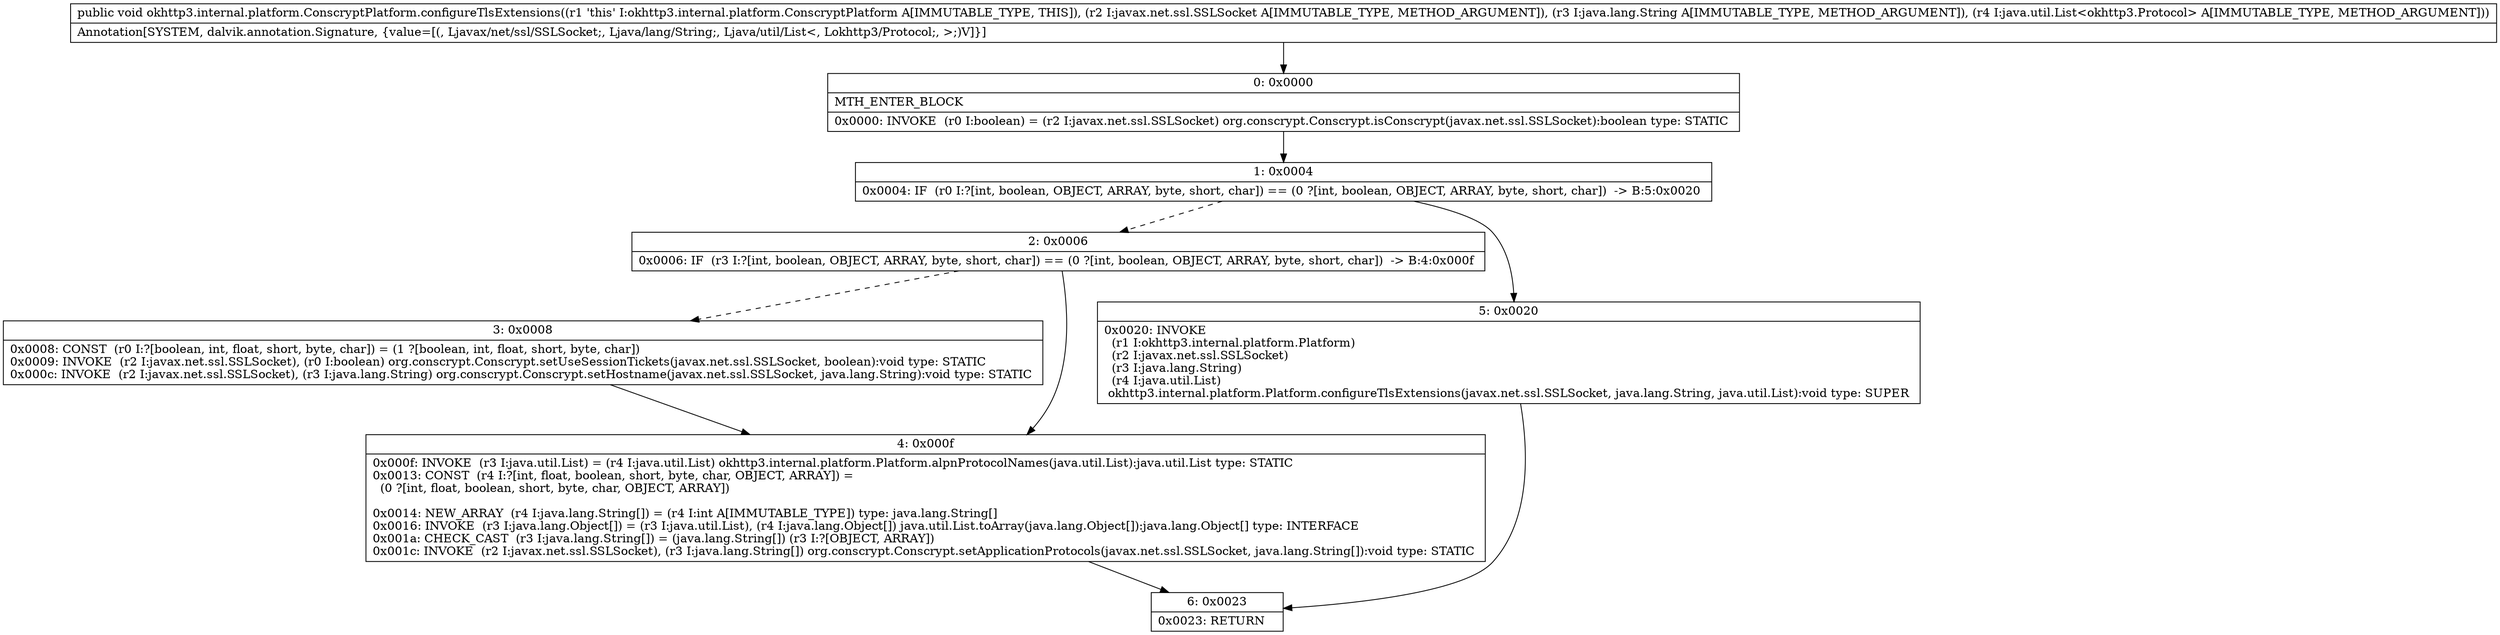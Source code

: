 digraph "CFG forokhttp3.internal.platform.ConscryptPlatform.configureTlsExtensions(Ljavax\/net\/ssl\/SSLSocket;Ljava\/lang\/String;Ljava\/util\/List;)V" {
Node_0 [shape=record,label="{0\:\ 0x0000|MTH_ENTER_BLOCK\l|0x0000: INVOKE  (r0 I:boolean) = (r2 I:javax.net.ssl.SSLSocket) org.conscrypt.Conscrypt.isConscrypt(javax.net.ssl.SSLSocket):boolean type: STATIC \l}"];
Node_1 [shape=record,label="{1\:\ 0x0004|0x0004: IF  (r0 I:?[int, boolean, OBJECT, ARRAY, byte, short, char]) == (0 ?[int, boolean, OBJECT, ARRAY, byte, short, char])  \-\> B:5:0x0020 \l}"];
Node_2 [shape=record,label="{2\:\ 0x0006|0x0006: IF  (r3 I:?[int, boolean, OBJECT, ARRAY, byte, short, char]) == (0 ?[int, boolean, OBJECT, ARRAY, byte, short, char])  \-\> B:4:0x000f \l}"];
Node_3 [shape=record,label="{3\:\ 0x0008|0x0008: CONST  (r0 I:?[boolean, int, float, short, byte, char]) = (1 ?[boolean, int, float, short, byte, char]) \l0x0009: INVOKE  (r2 I:javax.net.ssl.SSLSocket), (r0 I:boolean) org.conscrypt.Conscrypt.setUseSessionTickets(javax.net.ssl.SSLSocket, boolean):void type: STATIC \l0x000c: INVOKE  (r2 I:javax.net.ssl.SSLSocket), (r3 I:java.lang.String) org.conscrypt.Conscrypt.setHostname(javax.net.ssl.SSLSocket, java.lang.String):void type: STATIC \l}"];
Node_4 [shape=record,label="{4\:\ 0x000f|0x000f: INVOKE  (r3 I:java.util.List) = (r4 I:java.util.List) okhttp3.internal.platform.Platform.alpnProtocolNames(java.util.List):java.util.List type: STATIC \l0x0013: CONST  (r4 I:?[int, float, boolean, short, byte, char, OBJECT, ARRAY]) = \l  (0 ?[int, float, boolean, short, byte, char, OBJECT, ARRAY])\l \l0x0014: NEW_ARRAY  (r4 I:java.lang.String[]) = (r4 I:int A[IMMUTABLE_TYPE]) type: java.lang.String[] \l0x0016: INVOKE  (r3 I:java.lang.Object[]) = (r3 I:java.util.List), (r4 I:java.lang.Object[]) java.util.List.toArray(java.lang.Object[]):java.lang.Object[] type: INTERFACE \l0x001a: CHECK_CAST  (r3 I:java.lang.String[]) = (java.lang.String[]) (r3 I:?[OBJECT, ARRAY]) \l0x001c: INVOKE  (r2 I:javax.net.ssl.SSLSocket), (r3 I:java.lang.String[]) org.conscrypt.Conscrypt.setApplicationProtocols(javax.net.ssl.SSLSocket, java.lang.String[]):void type: STATIC \l}"];
Node_5 [shape=record,label="{5\:\ 0x0020|0x0020: INVOKE  \l  (r1 I:okhttp3.internal.platform.Platform)\l  (r2 I:javax.net.ssl.SSLSocket)\l  (r3 I:java.lang.String)\l  (r4 I:java.util.List)\l okhttp3.internal.platform.Platform.configureTlsExtensions(javax.net.ssl.SSLSocket, java.lang.String, java.util.List):void type: SUPER \l}"];
Node_6 [shape=record,label="{6\:\ 0x0023|0x0023: RETURN   \l}"];
MethodNode[shape=record,label="{public void okhttp3.internal.platform.ConscryptPlatform.configureTlsExtensions((r1 'this' I:okhttp3.internal.platform.ConscryptPlatform A[IMMUTABLE_TYPE, THIS]), (r2 I:javax.net.ssl.SSLSocket A[IMMUTABLE_TYPE, METHOD_ARGUMENT]), (r3 I:java.lang.String A[IMMUTABLE_TYPE, METHOD_ARGUMENT]), (r4 I:java.util.List\<okhttp3.Protocol\> A[IMMUTABLE_TYPE, METHOD_ARGUMENT]))  | Annotation[SYSTEM, dalvik.annotation.Signature, \{value=[(, Ljavax\/net\/ssl\/SSLSocket;, Ljava\/lang\/String;, Ljava\/util\/List\<, Lokhttp3\/Protocol;, \>;)V]\}]\l}"];
MethodNode -> Node_0;
Node_0 -> Node_1;
Node_1 -> Node_2[style=dashed];
Node_1 -> Node_5;
Node_2 -> Node_3[style=dashed];
Node_2 -> Node_4;
Node_3 -> Node_4;
Node_4 -> Node_6;
Node_5 -> Node_6;
}

